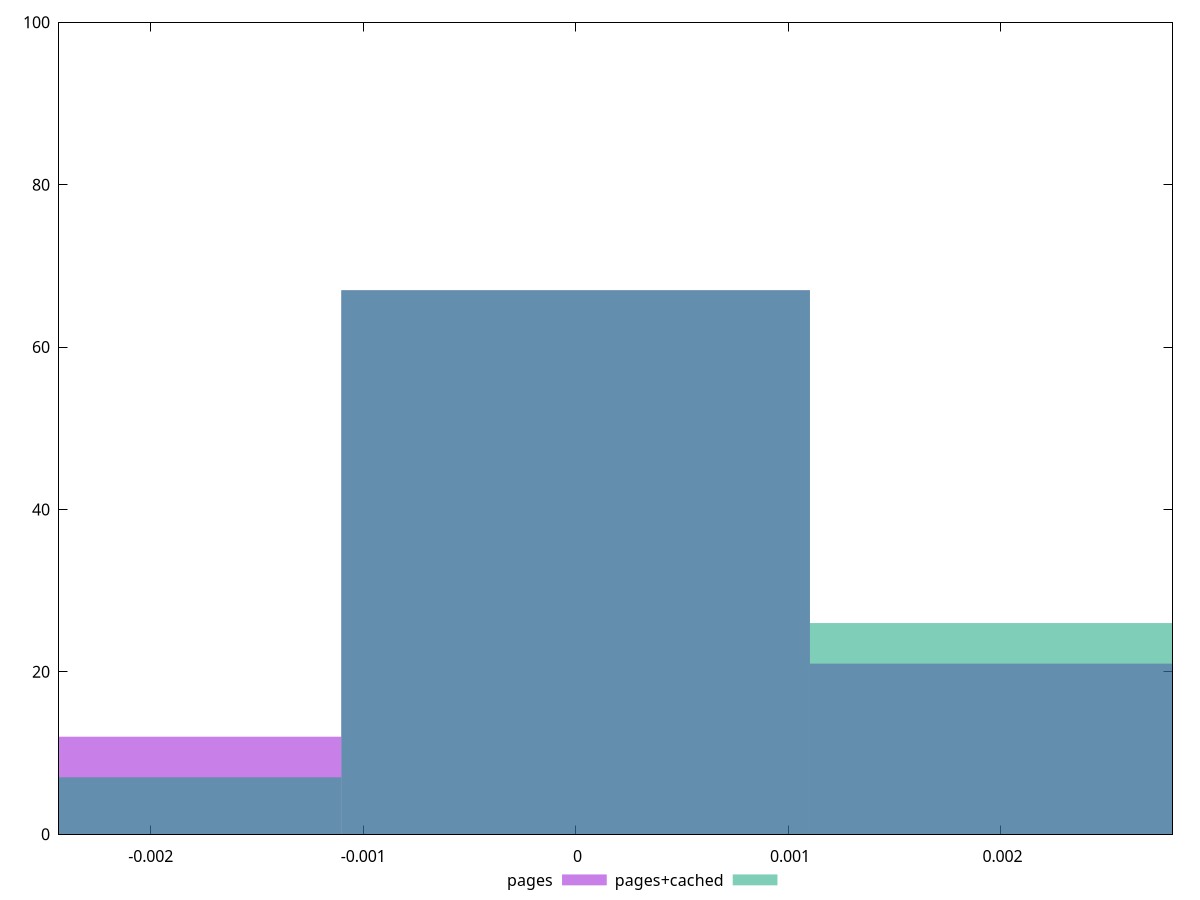 reset

$pages <<EOF
0 67
0.002205865050330592 21
-0.002205865050330592 12
EOF

$pagesCached <<EOF
0.002205865050330592 26
0 67
-0.002205865050330592 7
EOF

set key outside below
set boxwidth 0.002205865050330592
set xrange [-0.0024315460696130863:0.00280940376796531]
set yrange [0:100]
set trange [0:100]
set style fill transparent solid 0.5 noborder
set terminal svg size 640, 500 enhanced background rgb 'white'
set output "report_00017_2021-02-10T15-08-03.406Z/meta/pScore-difference/comparison/histogram/0_vs_1.svg"

plot $pages title "pages" with boxes, \
     $pagesCached title "pages+cached" with boxes

reset
